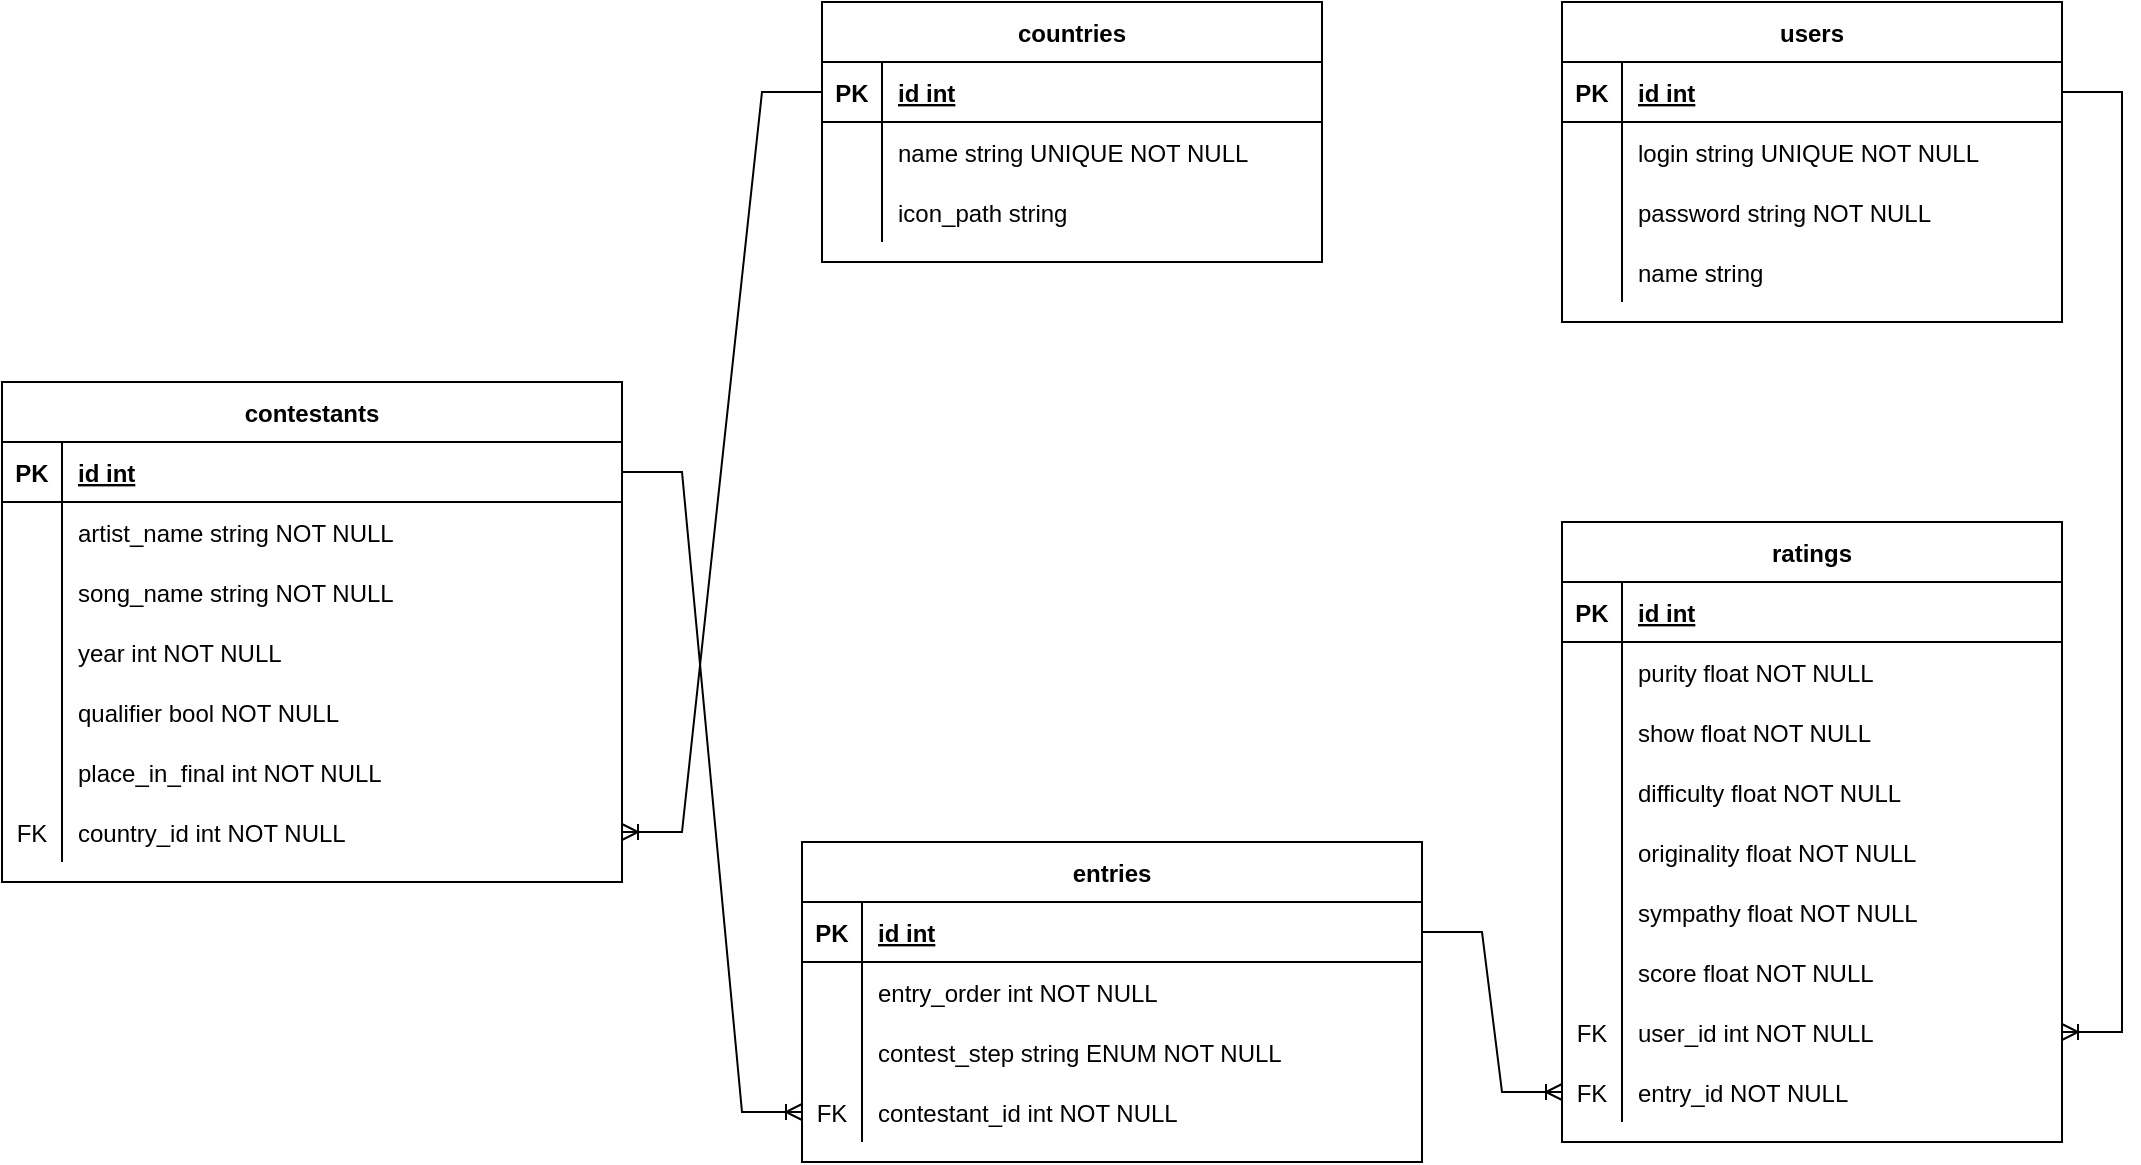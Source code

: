 <mxfile version="21.1.2" type="device">
  <diagram id="R2lEEEUBdFMjLlhIrx00" name="Page-1">
    <mxGraphModel dx="1886" dy="606" grid="1" gridSize="10" guides="1" tooltips="1" connect="1" arrows="1" fold="1" page="1" pageScale="1" pageWidth="850" pageHeight="1100" math="0" shadow="0" extFonts="Permanent Marker^https://fonts.googleapis.com/css?family=Permanent+Marker">
      <root>
        <mxCell id="0" />
        <mxCell id="1" parent="0" />
        <mxCell id="C-vyLk0tnHw3VtMMgP7b-2" value="users" style="shape=table;startSize=30;container=1;collapsible=1;childLayout=tableLayout;fixedRows=1;rowLines=0;fontStyle=1;align=center;resizeLast=1;" parent="1" vertex="1">
          <mxGeometry x="500" y="130" width="250" height="160" as="geometry" />
        </mxCell>
        <mxCell id="C-vyLk0tnHw3VtMMgP7b-3" value="" style="shape=partialRectangle;collapsible=0;dropTarget=0;pointerEvents=0;fillColor=none;points=[[0,0.5],[1,0.5]];portConstraint=eastwest;top=0;left=0;right=0;bottom=1;" parent="C-vyLk0tnHw3VtMMgP7b-2" vertex="1">
          <mxGeometry y="30" width="250" height="30" as="geometry" />
        </mxCell>
        <mxCell id="C-vyLk0tnHw3VtMMgP7b-4" value="PK" style="shape=partialRectangle;overflow=hidden;connectable=0;fillColor=none;top=0;left=0;bottom=0;right=0;fontStyle=1;" parent="C-vyLk0tnHw3VtMMgP7b-3" vertex="1">
          <mxGeometry width="30" height="30" as="geometry">
            <mxRectangle width="30" height="30" as="alternateBounds" />
          </mxGeometry>
        </mxCell>
        <mxCell id="C-vyLk0tnHw3VtMMgP7b-5" value="id int" style="shape=partialRectangle;overflow=hidden;connectable=0;fillColor=none;top=0;left=0;bottom=0;right=0;align=left;spacingLeft=6;fontStyle=5;" parent="C-vyLk0tnHw3VtMMgP7b-3" vertex="1">
          <mxGeometry x="30" width="220" height="30" as="geometry">
            <mxRectangle width="220" height="30" as="alternateBounds" />
          </mxGeometry>
        </mxCell>
        <mxCell id="C-vyLk0tnHw3VtMMgP7b-6" value="" style="shape=partialRectangle;collapsible=0;dropTarget=0;pointerEvents=0;fillColor=none;points=[[0,0.5],[1,0.5]];portConstraint=eastwest;top=0;left=0;right=0;bottom=0;" parent="C-vyLk0tnHw3VtMMgP7b-2" vertex="1">
          <mxGeometry y="60" width="250" height="30" as="geometry" />
        </mxCell>
        <mxCell id="C-vyLk0tnHw3VtMMgP7b-7" value="" style="shape=partialRectangle;overflow=hidden;connectable=0;fillColor=none;top=0;left=0;bottom=0;right=0;" parent="C-vyLk0tnHw3VtMMgP7b-6" vertex="1">
          <mxGeometry width="30" height="30" as="geometry">
            <mxRectangle width="30" height="30" as="alternateBounds" />
          </mxGeometry>
        </mxCell>
        <mxCell id="C-vyLk0tnHw3VtMMgP7b-8" value="login string UNIQUE NOT NULL" style="shape=partialRectangle;overflow=hidden;connectable=0;fillColor=none;top=0;left=0;bottom=0;right=0;align=left;spacingLeft=6;" parent="C-vyLk0tnHw3VtMMgP7b-6" vertex="1">
          <mxGeometry x="30" width="220" height="30" as="geometry">
            <mxRectangle width="220" height="30" as="alternateBounds" />
          </mxGeometry>
        </mxCell>
        <mxCell id="C-vyLk0tnHw3VtMMgP7b-9" value="" style="shape=partialRectangle;collapsible=0;dropTarget=0;pointerEvents=0;fillColor=none;points=[[0,0.5],[1,0.5]];portConstraint=eastwest;top=0;left=0;right=0;bottom=0;" parent="C-vyLk0tnHw3VtMMgP7b-2" vertex="1">
          <mxGeometry y="90" width="250" height="30" as="geometry" />
        </mxCell>
        <mxCell id="C-vyLk0tnHw3VtMMgP7b-10" value="" style="shape=partialRectangle;overflow=hidden;connectable=0;fillColor=none;top=0;left=0;bottom=0;right=0;" parent="C-vyLk0tnHw3VtMMgP7b-9" vertex="1">
          <mxGeometry width="30" height="30" as="geometry">
            <mxRectangle width="30" height="30" as="alternateBounds" />
          </mxGeometry>
        </mxCell>
        <mxCell id="C-vyLk0tnHw3VtMMgP7b-11" value="password string NOT NULL" style="shape=partialRectangle;overflow=hidden;connectable=0;fillColor=none;top=0;left=0;bottom=0;right=0;align=left;spacingLeft=6;" parent="C-vyLk0tnHw3VtMMgP7b-9" vertex="1">
          <mxGeometry x="30" width="220" height="30" as="geometry">
            <mxRectangle width="220" height="30" as="alternateBounds" />
          </mxGeometry>
        </mxCell>
        <mxCell id="jUQOxefCQRXAVrhDbjOK-1" value="" style="shape=partialRectangle;collapsible=0;dropTarget=0;pointerEvents=0;fillColor=none;points=[[0,0.5],[1,0.5]];portConstraint=eastwest;top=0;left=0;right=0;bottom=0;" parent="C-vyLk0tnHw3VtMMgP7b-2" vertex="1">
          <mxGeometry y="120" width="250" height="30" as="geometry" />
        </mxCell>
        <mxCell id="jUQOxefCQRXAVrhDbjOK-2" value="" style="shape=partialRectangle;overflow=hidden;connectable=0;fillColor=none;top=0;left=0;bottom=0;right=0;" parent="jUQOxefCQRXAVrhDbjOK-1" vertex="1">
          <mxGeometry width="30" height="30" as="geometry">
            <mxRectangle width="30" height="30" as="alternateBounds" />
          </mxGeometry>
        </mxCell>
        <mxCell id="jUQOxefCQRXAVrhDbjOK-3" value="name string" style="shape=partialRectangle;overflow=hidden;connectable=0;fillColor=none;top=0;left=0;bottom=0;right=0;align=left;spacingLeft=6;" parent="jUQOxefCQRXAVrhDbjOK-1" vertex="1">
          <mxGeometry x="30" width="220" height="30" as="geometry">
            <mxRectangle width="220" height="30" as="alternateBounds" />
          </mxGeometry>
        </mxCell>
        <mxCell id="jUQOxefCQRXAVrhDbjOK-4" value="countries" style="shape=table;startSize=30;container=1;collapsible=1;childLayout=tableLayout;fixedRows=1;rowLines=0;fontStyle=1;align=center;resizeLast=1;" parent="1" vertex="1">
          <mxGeometry x="130" y="130" width="250" height="130" as="geometry" />
        </mxCell>
        <mxCell id="jUQOxefCQRXAVrhDbjOK-5" value="" style="shape=partialRectangle;collapsible=0;dropTarget=0;pointerEvents=0;fillColor=none;points=[[0,0.5],[1,0.5]];portConstraint=eastwest;top=0;left=0;right=0;bottom=1;" parent="jUQOxefCQRXAVrhDbjOK-4" vertex="1">
          <mxGeometry y="30" width="250" height="30" as="geometry" />
        </mxCell>
        <mxCell id="jUQOxefCQRXAVrhDbjOK-6" value="PK" style="shape=partialRectangle;overflow=hidden;connectable=0;fillColor=none;top=0;left=0;bottom=0;right=0;fontStyle=1;" parent="jUQOxefCQRXAVrhDbjOK-5" vertex="1">
          <mxGeometry width="30" height="30" as="geometry">
            <mxRectangle width="30" height="30" as="alternateBounds" />
          </mxGeometry>
        </mxCell>
        <mxCell id="jUQOxefCQRXAVrhDbjOK-7" value="id int" style="shape=partialRectangle;overflow=hidden;connectable=0;fillColor=none;top=0;left=0;bottom=0;right=0;align=left;spacingLeft=6;fontStyle=5;" parent="jUQOxefCQRXAVrhDbjOK-5" vertex="1">
          <mxGeometry x="30" width="220" height="30" as="geometry">
            <mxRectangle width="220" height="30" as="alternateBounds" />
          </mxGeometry>
        </mxCell>
        <mxCell id="jUQOxefCQRXAVrhDbjOK-8" value="" style="shape=partialRectangle;collapsible=0;dropTarget=0;pointerEvents=0;fillColor=none;points=[[0,0.5],[1,0.5]];portConstraint=eastwest;top=0;left=0;right=0;bottom=0;" parent="jUQOxefCQRXAVrhDbjOK-4" vertex="1">
          <mxGeometry y="60" width="250" height="30" as="geometry" />
        </mxCell>
        <mxCell id="jUQOxefCQRXAVrhDbjOK-9" value="" style="shape=partialRectangle;overflow=hidden;connectable=0;fillColor=none;top=0;left=0;bottom=0;right=0;" parent="jUQOxefCQRXAVrhDbjOK-8" vertex="1">
          <mxGeometry width="30" height="30" as="geometry">
            <mxRectangle width="30" height="30" as="alternateBounds" />
          </mxGeometry>
        </mxCell>
        <mxCell id="jUQOxefCQRXAVrhDbjOK-10" value="name string UNIQUE NOT NULL" style="shape=partialRectangle;overflow=hidden;connectable=0;fillColor=none;top=0;left=0;bottom=0;right=0;align=left;spacingLeft=6;" parent="jUQOxefCQRXAVrhDbjOK-8" vertex="1">
          <mxGeometry x="30" width="220" height="30" as="geometry">
            <mxRectangle width="220" height="30" as="alternateBounds" />
          </mxGeometry>
        </mxCell>
        <mxCell id="jUQOxefCQRXAVrhDbjOK-14" value="" style="shape=partialRectangle;collapsible=0;dropTarget=0;pointerEvents=0;fillColor=none;points=[[0,0.5],[1,0.5]];portConstraint=eastwest;top=0;left=0;right=0;bottom=0;" parent="jUQOxefCQRXAVrhDbjOK-4" vertex="1">
          <mxGeometry y="90" width="250" height="30" as="geometry" />
        </mxCell>
        <mxCell id="jUQOxefCQRXAVrhDbjOK-15" value="" style="shape=partialRectangle;overflow=hidden;connectable=0;fillColor=none;top=0;left=0;bottom=0;right=0;" parent="jUQOxefCQRXAVrhDbjOK-14" vertex="1">
          <mxGeometry width="30" height="30" as="geometry">
            <mxRectangle width="30" height="30" as="alternateBounds" />
          </mxGeometry>
        </mxCell>
        <mxCell id="jUQOxefCQRXAVrhDbjOK-16" value="icon_path string" style="shape=partialRectangle;overflow=hidden;connectable=0;fillColor=none;top=0;left=0;bottom=0;right=0;align=left;spacingLeft=6;" parent="jUQOxefCQRXAVrhDbjOK-14" vertex="1">
          <mxGeometry x="30" width="220" height="30" as="geometry">
            <mxRectangle width="220" height="30" as="alternateBounds" />
          </mxGeometry>
        </mxCell>
        <mxCell id="jUQOxefCQRXAVrhDbjOK-17" value="entries" style="shape=table;startSize=30;container=1;collapsible=1;childLayout=tableLayout;fixedRows=1;rowLines=0;fontStyle=1;align=center;resizeLast=1;" parent="1" vertex="1">
          <mxGeometry x="120" y="550" width="310" height="160" as="geometry" />
        </mxCell>
        <mxCell id="jUQOxefCQRXAVrhDbjOK-18" value="" style="shape=partialRectangle;collapsible=0;dropTarget=0;pointerEvents=0;fillColor=none;points=[[0,0.5],[1,0.5]];portConstraint=eastwest;top=0;left=0;right=0;bottom=1;" parent="jUQOxefCQRXAVrhDbjOK-17" vertex="1">
          <mxGeometry y="30" width="310" height="30" as="geometry" />
        </mxCell>
        <mxCell id="jUQOxefCQRXAVrhDbjOK-19" value="PK" style="shape=partialRectangle;overflow=hidden;connectable=0;fillColor=none;top=0;left=0;bottom=0;right=0;fontStyle=1;" parent="jUQOxefCQRXAVrhDbjOK-18" vertex="1">
          <mxGeometry width="30" height="30" as="geometry">
            <mxRectangle width="30" height="30" as="alternateBounds" />
          </mxGeometry>
        </mxCell>
        <mxCell id="jUQOxefCQRXAVrhDbjOK-20" value="id int" style="shape=partialRectangle;overflow=hidden;connectable=0;fillColor=none;top=0;left=0;bottom=0;right=0;align=left;spacingLeft=6;fontStyle=5;" parent="jUQOxefCQRXAVrhDbjOK-18" vertex="1">
          <mxGeometry x="30" width="280" height="30" as="geometry">
            <mxRectangle width="280" height="30" as="alternateBounds" />
          </mxGeometry>
        </mxCell>
        <mxCell id="jUQOxefCQRXAVrhDbjOK-21" value="" style="shape=partialRectangle;collapsible=0;dropTarget=0;pointerEvents=0;fillColor=none;points=[[0,0.5],[1,0.5]];portConstraint=eastwest;top=0;left=0;right=0;bottom=0;" parent="jUQOxefCQRXAVrhDbjOK-17" vertex="1">
          <mxGeometry y="60" width="310" height="30" as="geometry" />
        </mxCell>
        <mxCell id="jUQOxefCQRXAVrhDbjOK-22" value="" style="shape=partialRectangle;overflow=hidden;connectable=0;fillColor=none;top=0;left=0;bottom=0;right=0;" parent="jUQOxefCQRXAVrhDbjOK-21" vertex="1">
          <mxGeometry width="30" height="30" as="geometry">
            <mxRectangle width="30" height="30" as="alternateBounds" />
          </mxGeometry>
        </mxCell>
        <mxCell id="jUQOxefCQRXAVrhDbjOK-23" value="entry_order int NOT NULL" style="shape=partialRectangle;overflow=hidden;connectable=0;fillColor=none;top=0;left=0;bottom=0;right=0;align=left;spacingLeft=6;" parent="jUQOxefCQRXAVrhDbjOK-21" vertex="1">
          <mxGeometry x="30" width="280" height="30" as="geometry">
            <mxRectangle width="280" height="30" as="alternateBounds" />
          </mxGeometry>
        </mxCell>
        <mxCell id="jUQOxefCQRXAVrhDbjOK-40" value="" style="shape=partialRectangle;collapsible=0;dropTarget=0;pointerEvents=0;fillColor=none;points=[[0,0.5],[1,0.5]];portConstraint=eastwest;top=0;left=0;right=0;bottom=0;" parent="jUQOxefCQRXAVrhDbjOK-17" vertex="1">
          <mxGeometry y="90" width="310" height="30" as="geometry" />
        </mxCell>
        <mxCell id="jUQOxefCQRXAVrhDbjOK-41" value="" style="shape=partialRectangle;overflow=hidden;connectable=0;fillColor=none;top=0;left=0;bottom=0;right=0;" parent="jUQOxefCQRXAVrhDbjOK-40" vertex="1">
          <mxGeometry width="30" height="30" as="geometry">
            <mxRectangle width="30" height="30" as="alternateBounds" />
          </mxGeometry>
        </mxCell>
        <mxCell id="jUQOxefCQRXAVrhDbjOK-42" value="contest_step string ENUM NOT NULL" style="shape=partialRectangle;overflow=hidden;connectable=0;fillColor=none;top=0;left=0;bottom=0;right=0;align=left;spacingLeft=6;" parent="jUQOxefCQRXAVrhDbjOK-40" vertex="1">
          <mxGeometry x="30" width="280" height="30" as="geometry">
            <mxRectangle width="280" height="30" as="alternateBounds" />
          </mxGeometry>
        </mxCell>
        <mxCell id="jUQOxefCQRXAVrhDbjOK-49" value="" style="shape=partialRectangle;collapsible=0;dropTarget=0;pointerEvents=0;fillColor=none;points=[[0,0.5],[1,0.5]];portConstraint=eastwest;top=0;left=0;right=0;bottom=0;" parent="jUQOxefCQRXAVrhDbjOK-17" vertex="1">
          <mxGeometry y="120" width="310" height="30" as="geometry" />
        </mxCell>
        <mxCell id="jUQOxefCQRXAVrhDbjOK-50" value="FK" style="shape=partialRectangle;overflow=hidden;connectable=0;fillColor=none;top=0;left=0;bottom=0;right=0;" parent="jUQOxefCQRXAVrhDbjOK-49" vertex="1">
          <mxGeometry width="30" height="30" as="geometry">
            <mxRectangle width="30" height="30" as="alternateBounds" />
          </mxGeometry>
        </mxCell>
        <mxCell id="jUQOxefCQRXAVrhDbjOK-51" value="contestant_id int NOT NULL" style="shape=partialRectangle;overflow=hidden;connectable=0;fillColor=none;top=0;left=0;bottom=0;right=0;align=left;spacingLeft=6;" parent="jUQOxefCQRXAVrhDbjOK-49" vertex="1">
          <mxGeometry x="30" width="280" height="30" as="geometry">
            <mxRectangle width="280" height="30" as="alternateBounds" />
          </mxGeometry>
        </mxCell>
        <mxCell id="jUQOxefCQRXAVrhDbjOK-27" value="ratings" style="shape=table;startSize=30;container=1;collapsible=1;childLayout=tableLayout;fixedRows=1;rowLines=0;fontStyle=1;align=center;resizeLast=1;" parent="1" vertex="1">
          <mxGeometry x="500" y="390" width="250" height="310" as="geometry" />
        </mxCell>
        <mxCell id="jUQOxefCQRXAVrhDbjOK-28" value="" style="shape=partialRectangle;collapsible=0;dropTarget=0;pointerEvents=0;fillColor=none;points=[[0,0.5],[1,0.5]];portConstraint=eastwest;top=0;left=0;right=0;bottom=1;" parent="jUQOxefCQRXAVrhDbjOK-27" vertex="1">
          <mxGeometry y="30" width="250" height="30" as="geometry" />
        </mxCell>
        <mxCell id="jUQOxefCQRXAVrhDbjOK-29" value="PK" style="shape=partialRectangle;overflow=hidden;connectable=0;fillColor=none;top=0;left=0;bottom=0;right=0;fontStyle=1;" parent="jUQOxefCQRXAVrhDbjOK-28" vertex="1">
          <mxGeometry width="30" height="30" as="geometry">
            <mxRectangle width="30" height="30" as="alternateBounds" />
          </mxGeometry>
        </mxCell>
        <mxCell id="jUQOxefCQRXAVrhDbjOK-30" value="id int" style="shape=partialRectangle;overflow=hidden;connectable=0;fillColor=none;top=0;left=0;bottom=0;right=0;align=left;spacingLeft=6;fontStyle=5;" parent="jUQOxefCQRXAVrhDbjOK-28" vertex="1">
          <mxGeometry x="30" width="220" height="30" as="geometry">
            <mxRectangle width="220" height="30" as="alternateBounds" />
          </mxGeometry>
        </mxCell>
        <mxCell id="jUQOxefCQRXAVrhDbjOK-90" value="" style="shape=partialRectangle;collapsible=0;dropTarget=0;pointerEvents=0;fillColor=none;points=[[0,0.5],[1,0.5]];portConstraint=eastwest;top=0;left=0;right=0;bottom=0;" parent="jUQOxefCQRXAVrhDbjOK-27" vertex="1">
          <mxGeometry y="60" width="250" height="30" as="geometry" />
        </mxCell>
        <mxCell id="jUQOxefCQRXAVrhDbjOK-91" value="" style="shape=partialRectangle;overflow=hidden;connectable=0;fillColor=none;top=0;left=0;bottom=0;right=0;" parent="jUQOxefCQRXAVrhDbjOK-90" vertex="1">
          <mxGeometry width="30" height="30" as="geometry">
            <mxRectangle width="30" height="30" as="alternateBounds" />
          </mxGeometry>
        </mxCell>
        <mxCell id="jUQOxefCQRXAVrhDbjOK-92" value="purity float NOT NULL" style="shape=partialRectangle;overflow=hidden;connectable=0;fillColor=none;top=0;left=0;bottom=0;right=0;align=left;spacingLeft=6;" parent="jUQOxefCQRXAVrhDbjOK-90" vertex="1">
          <mxGeometry x="30" width="220" height="30" as="geometry">
            <mxRectangle width="220" height="30" as="alternateBounds" />
          </mxGeometry>
        </mxCell>
        <mxCell id="jUQOxefCQRXAVrhDbjOK-93" value="" style="shape=partialRectangle;collapsible=0;dropTarget=0;pointerEvents=0;fillColor=none;points=[[0,0.5],[1,0.5]];portConstraint=eastwest;top=0;left=0;right=0;bottom=0;" parent="jUQOxefCQRXAVrhDbjOK-27" vertex="1">
          <mxGeometry y="90" width="250" height="30" as="geometry" />
        </mxCell>
        <mxCell id="jUQOxefCQRXAVrhDbjOK-94" value="" style="shape=partialRectangle;overflow=hidden;connectable=0;fillColor=none;top=0;left=0;bottom=0;right=0;" parent="jUQOxefCQRXAVrhDbjOK-93" vertex="1">
          <mxGeometry width="30" height="30" as="geometry">
            <mxRectangle width="30" height="30" as="alternateBounds" />
          </mxGeometry>
        </mxCell>
        <mxCell id="jUQOxefCQRXAVrhDbjOK-95" value="show float NOT NULL" style="shape=partialRectangle;overflow=hidden;connectable=0;fillColor=none;top=0;left=0;bottom=0;right=0;align=left;spacingLeft=6;" parent="jUQOxefCQRXAVrhDbjOK-93" vertex="1">
          <mxGeometry x="30" width="220" height="30" as="geometry">
            <mxRectangle width="220" height="30" as="alternateBounds" />
          </mxGeometry>
        </mxCell>
        <mxCell id="jUQOxefCQRXAVrhDbjOK-99" value="" style="shape=partialRectangle;collapsible=0;dropTarget=0;pointerEvents=0;fillColor=none;points=[[0,0.5],[1,0.5]];portConstraint=eastwest;top=0;left=0;right=0;bottom=0;" parent="jUQOxefCQRXAVrhDbjOK-27" vertex="1">
          <mxGeometry y="120" width="250" height="30" as="geometry" />
        </mxCell>
        <mxCell id="jUQOxefCQRXAVrhDbjOK-100" value="" style="shape=partialRectangle;overflow=hidden;connectable=0;fillColor=none;top=0;left=0;bottom=0;right=0;" parent="jUQOxefCQRXAVrhDbjOK-99" vertex="1">
          <mxGeometry width="30" height="30" as="geometry">
            <mxRectangle width="30" height="30" as="alternateBounds" />
          </mxGeometry>
        </mxCell>
        <mxCell id="jUQOxefCQRXAVrhDbjOK-101" value="difficulty float NOT NULL" style="shape=partialRectangle;overflow=hidden;connectable=0;fillColor=none;top=0;left=0;bottom=0;right=0;align=left;spacingLeft=6;" parent="jUQOxefCQRXAVrhDbjOK-99" vertex="1">
          <mxGeometry x="30" width="220" height="30" as="geometry">
            <mxRectangle width="220" height="30" as="alternateBounds" />
          </mxGeometry>
        </mxCell>
        <mxCell id="jUQOxefCQRXAVrhDbjOK-102" value="" style="shape=partialRectangle;collapsible=0;dropTarget=0;pointerEvents=0;fillColor=none;points=[[0,0.5],[1,0.5]];portConstraint=eastwest;top=0;left=0;right=0;bottom=0;" parent="jUQOxefCQRXAVrhDbjOK-27" vertex="1">
          <mxGeometry y="150" width="250" height="30" as="geometry" />
        </mxCell>
        <mxCell id="jUQOxefCQRXAVrhDbjOK-103" value="" style="shape=partialRectangle;overflow=hidden;connectable=0;fillColor=none;top=0;left=0;bottom=0;right=0;" parent="jUQOxefCQRXAVrhDbjOK-102" vertex="1">
          <mxGeometry width="30" height="30" as="geometry">
            <mxRectangle width="30" height="30" as="alternateBounds" />
          </mxGeometry>
        </mxCell>
        <mxCell id="jUQOxefCQRXAVrhDbjOK-104" value="originality float NOT NULL" style="shape=partialRectangle;overflow=hidden;connectable=0;fillColor=none;top=0;left=0;bottom=0;right=0;align=left;spacingLeft=6;" parent="jUQOxefCQRXAVrhDbjOK-102" vertex="1">
          <mxGeometry x="30" width="220" height="30" as="geometry">
            <mxRectangle width="220" height="30" as="alternateBounds" />
          </mxGeometry>
        </mxCell>
        <mxCell id="jUQOxefCQRXAVrhDbjOK-96" value="" style="shape=partialRectangle;collapsible=0;dropTarget=0;pointerEvents=0;fillColor=none;points=[[0,0.5],[1,0.5]];portConstraint=eastwest;top=0;left=0;right=0;bottom=0;" parent="jUQOxefCQRXAVrhDbjOK-27" vertex="1">
          <mxGeometry y="180" width="250" height="30" as="geometry" />
        </mxCell>
        <mxCell id="jUQOxefCQRXAVrhDbjOK-97" value="" style="shape=partialRectangle;overflow=hidden;connectable=0;fillColor=none;top=0;left=0;bottom=0;right=0;" parent="jUQOxefCQRXAVrhDbjOK-96" vertex="1">
          <mxGeometry width="30" height="30" as="geometry">
            <mxRectangle width="30" height="30" as="alternateBounds" />
          </mxGeometry>
        </mxCell>
        <mxCell id="jUQOxefCQRXAVrhDbjOK-98" value="sympathy float NOT NULL" style="shape=partialRectangle;overflow=hidden;connectable=0;fillColor=none;top=0;left=0;bottom=0;right=0;align=left;spacingLeft=6;" parent="jUQOxefCQRXAVrhDbjOK-96" vertex="1">
          <mxGeometry x="30" width="220" height="30" as="geometry">
            <mxRectangle width="220" height="30" as="alternateBounds" />
          </mxGeometry>
        </mxCell>
        <mxCell id="jUQOxefCQRXAVrhDbjOK-105" value="" style="shape=partialRectangle;collapsible=0;dropTarget=0;pointerEvents=0;fillColor=none;points=[[0,0.5],[1,0.5]];portConstraint=eastwest;top=0;left=0;right=0;bottom=0;" parent="jUQOxefCQRXAVrhDbjOK-27" vertex="1">
          <mxGeometry y="210" width="250" height="30" as="geometry" />
        </mxCell>
        <mxCell id="jUQOxefCQRXAVrhDbjOK-106" value="" style="shape=partialRectangle;overflow=hidden;connectable=0;fillColor=none;top=0;left=0;bottom=0;right=0;" parent="jUQOxefCQRXAVrhDbjOK-105" vertex="1">
          <mxGeometry width="30" height="30" as="geometry">
            <mxRectangle width="30" height="30" as="alternateBounds" />
          </mxGeometry>
        </mxCell>
        <mxCell id="jUQOxefCQRXAVrhDbjOK-107" value="score float NOT NULL" style="shape=partialRectangle;overflow=hidden;connectable=0;fillColor=none;top=0;left=0;bottom=0;right=0;align=left;spacingLeft=6;" parent="jUQOxefCQRXAVrhDbjOK-105" vertex="1">
          <mxGeometry x="30" width="220" height="30" as="geometry">
            <mxRectangle width="220" height="30" as="alternateBounds" />
          </mxGeometry>
        </mxCell>
        <mxCell id="jUQOxefCQRXAVrhDbjOK-31" value="" style="shape=partialRectangle;collapsible=0;dropTarget=0;pointerEvents=0;fillColor=none;points=[[0,0.5],[1,0.5]];portConstraint=eastwest;top=0;left=0;right=0;bottom=0;" parent="jUQOxefCQRXAVrhDbjOK-27" vertex="1">
          <mxGeometry y="240" width="250" height="30" as="geometry" />
        </mxCell>
        <mxCell id="jUQOxefCQRXAVrhDbjOK-32" value="FK" style="shape=partialRectangle;overflow=hidden;connectable=0;fillColor=none;top=0;left=0;bottom=0;right=0;" parent="jUQOxefCQRXAVrhDbjOK-31" vertex="1">
          <mxGeometry width="30" height="30" as="geometry">
            <mxRectangle width="30" height="30" as="alternateBounds" />
          </mxGeometry>
        </mxCell>
        <mxCell id="jUQOxefCQRXAVrhDbjOK-33" value="user_id int NOT NULL" style="shape=partialRectangle;overflow=hidden;connectable=0;fillColor=none;top=0;left=0;bottom=0;right=0;align=left;spacingLeft=6;" parent="jUQOxefCQRXAVrhDbjOK-31" vertex="1">
          <mxGeometry x="30" width="220" height="30" as="geometry">
            <mxRectangle width="220" height="30" as="alternateBounds" />
          </mxGeometry>
        </mxCell>
        <mxCell id="jUQOxefCQRXAVrhDbjOK-34" value="" style="shape=partialRectangle;collapsible=0;dropTarget=0;pointerEvents=0;fillColor=none;points=[[0,0.5],[1,0.5]];portConstraint=eastwest;top=0;left=0;right=0;bottom=0;" parent="jUQOxefCQRXAVrhDbjOK-27" vertex="1">
          <mxGeometry y="270" width="250" height="30" as="geometry" />
        </mxCell>
        <mxCell id="jUQOxefCQRXAVrhDbjOK-35" value="FK" style="shape=partialRectangle;overflow=hidden;connectable=0;fillColor=none;top=0;left=0;bottom=0;right=0;" parent="jUQOxefCQRXAVrhDbjOK-34" vertex="1">
          <mxGeometry width="30" height="30" as="geometry">
            <mxRectangle width="30" height="30" as="alternateBounds" />
          </mxGeometry>
        </mxCell>
        <mxCell id="jUQOxefCQRXAVrhDbjOK-36" value="entry_id NOT NULL" style="shape=partialRectangle;overflow=hidden;connectable=0;fillColor=none;top=0;left=0;bottom=0;right=0;align=left;spacingLeft=6;" parent="jUQOxefCQRXAVrhDbjOK-34" vertex="1">
          <mxGeometry x="30" width="220" height="30" as="geometry">
            <mxRectangle width="220" height="30" as="alternateBounds" />
          </mxGeometry>
        </mxCell>
        <mxCell id="jUQOxefCQRXAVrhDbjOK-55" value="contestants" style="shape=table;startSize=30;container=1;collapsible=1;childLayout=tableLayout;fixedRows=1;rowLines=0;fontStyle=1;align=center;resizeLast=1;" parent="1" vertex="1">
          <mxGeometry x="-280" y="320" width="310" height="250" as="geometry" />
        </mxCell>
        <mxCell id="jUQOxefCQRXAVrhDbjOK-56" value="" style="shape=partialRectangle;collapsible=0;dropTarget=0;pointerEvents=0;fillColor=none;points=[[0,0.5],[1,0.5]];portConstraint=eastwest;top=0;left=0;right=0;bottom=1;" parent="jUQOxefCQRXAVrhDbjOK-55" vertex="1">
          <mxGeometry y="30" width="310" height="30" as="geometry" />
        </mxCell>
        <mxCell id="jUQOxefCQRXAVrhDbjOK-57" value="PK" style="shape=partialRectangle;overflow=hidden;connectable=0;fillColor=none;top=0;left=0;bottom=0;right=0;fontStyle=1;" parent="jUQOxefCQRXAVrhDbjOK-56" vertex="1">
          <mxGeometry width="30" height="30" as="geometry">
            <mxRectangle width="30" height="30" as="alternateBounds" />
          </mxGeometry>
        </mxCell>
        <mxCell id="jUQOxefCQRXAVrhDbjOK-58" value="id int" style="shape=partialRectangle;overflow=hidden;connectable=0;fillColor=none;top=0;left=0;bottom=0;right=0;align=left;spacingLeft=6;fontStyle=5;" parent="jUQOxefCQRXAVrhDbjOK-56" vertex="1">
          <mxGeometry x="30" width="280" height="30" as="geometry">
            <mxRectangle width="280" height="30" as="alternateBounds" />
          </mxGeometry>
        </mxCell>
        <mxCell id="jUQOxefCQRXAVrhDbjOK-62" value="" style="shape=partialRectangle;collapsible=0;dropTarget=0;pointerEvents=0;fillColor=none;points=[[0,0.5],[1,0.5]];portConstraint=eastwest;top=0;left=0;right=0;bottom=0;" parent="jUQOxefCQRXAVrhDbjOK-55" vertex="1">
          <mxGeometry y="60" width="310" height="30" as="geometry" />
        </mxCell>
        <mxCell id="jUQOxefCQRXAVrhDbjOK-63" value="" style="shape=partialRectangle;overflow=hidden;connectable=0;fillColor=none;top=0;left=0;bottom=0;right=0;" parent="jUQOxefCQRXAVrhDbjOK-62" vertex="1">
          <mxGeometry width="30" height="30" as="geometry">
            <mxRectangle width="30" height="30" as="alternateBounds" />
          </mxGeometry>
        </mxCell>
        <mxCell id="jUQOxefCQRXAVrhDbjOK-64" value="artist_name string NOT NULL" style="shape=partialRectangle;overflow=hidden;connectable=0;fillColor=none;top=0;left=0;bottom=0;right=0;align=left;spacingLeft=6;" parent="jUQOxefCQRXAVrhDbjOK-62" vertex="1">
          <mxGeometry x="30" width="280" height="30" as="geometry">
            <mxRectangle width="280" height="30" as="alternateBounds" />
          </mxGeometry>
        </mxCell>
        <mxCell id="jUQOxefCQRXAVrhDbjOK-65" value="" style="shape=partialRectangle;collapsible=0;dropTarget=0;pointerEvents=0;fillColor=none;points=[[0,0.5],[1,0.5]];portConstraint=eastwest;top=0;left=0;right=0;bottom=0;" parent="jUQOxefCQRXAVrhDbjOK-55" vertex="1">
          <mxGeometry y="90" width="310" height="30" as="geometry" />
        </mxCell>
        <mxCell id="jUQOxefCQRXAVrhDbjOK-66" value="" style="shape=partialRectangle;overflow=hidden;connectable=0;fillColor=none;top=0;left=0;bottom=0;right=0;" parent="jUQOxefCQRXAVrhDbjOK-65" vertex="1">
          <mxGeometry width="30" height="30" as="geometry">
            <mxRectangle width="30" height="30" as="alternateBounds" />
          </mxGeometry>
        </mxCell>
        <mxCell id="jUQOxefCQRXAVrhDbjOK-67" value="song_name string NOT NULL" style="shape=partialRectangle;overflow=hidden;connectable=0;fillColor=none;top=0;left=0;bottom=0;right=0;align=left;spacingLeft=6;" parent="jUQOxefCQRXAVrhDbjOK-65" vertex="1">
          <mxGeometry x="30" width="280" height="30" as="geometry">
            <mxRectangle width="280" height="30" as="alternateBounds" />
          </mxGeometry>
        </mxCell>
        <mxCell id="jUQOxefCQRXAVrhDbjOK-71" value="" style="shape=partialRectangle;collapsible=0;dropTarget=0;pointerEvents=0;fillColor=none;points=[[0,0.5],[1,0.5]];portConstraint=eastwest;top=0;left=0;right=0;bottom=0;" parent="jUQOxefCQRXAVrhDbjOK-55" vertex="1">
          <mxGeometry y="120" width="310" height="30" as="geometry" />
        </mxCell>
        <mxCell id="jUQOxefCQRXAVrhDbjOK-72" value="" style="shape=partialRectangle;overflow=hidden;connectable=0;fillColor=none;top=0;left=0;bottom=0;right=0;" parent="jUQOxefCQRXAVrhDbjOK-71" vertex="1">
          <mxGeometry width="30" height="30" as="geometry">
            <mxRectangle width="30" height="30" as="alternateBounds" />
          </mxGeometry>
        </mxCell>
        <mxCell id="jUQOxefCQRXAVrhDbjOK-73" value="year int NOT NULL" style="shape=partialRectangle;overflow=hidden;connectable=0;fillColor=none;top=0;left=0;bottom=0;right=0;align=left;spacingLeft=6;" parent="jUQOxefCQRXAVrhDbjOK-71" vertex="1">
          <mxGeometry x="30" width="280" height="30" as="geometry">
            <mxRectangle width="280" height="30" as="alternateBounds" />
          </mxGeometry>
        </mxCell>
        <mxCell id="jUQOxefCQRXAVrhDbjOK-74" value="" style="shape=partialRectangle;collapsible=0;dropTarget=0;pointerEvents=0;fillColor=none;points=[[0,0.5],[1,0.5]];portConstraint=eastwest;top=0;left=0;right=0;bottom=0;" parent="jUQOxefCQRXAVrhDbjOK-55" vertex="1">
          <mxGeometry y="150" width="310" height="30" as="geometry" />
        </mxCell>
        <mxCell id="jUQOxefCQRXAVrhDbjOK-75" value="" style="shape=partialRectangle;overflow=hidden;connectable=0;fillColor=none;top=0;left=0;bottom=0;right=0;" parent="jUQOxefCQRXAVrhDbjOK-74" vertex="1">
          <mxGeometry width="30" height="30" as="geometry">
            <mxRectangle width="30" height="30" as="alternateBounds" />
          </mxGeometry>
        </mxCell>
        <mxCell id="jUQOxefCQRXAVrhDbjOK-76" value="qualifier bool NOT NULL" style="shape=partialRectangle;overflow=hidden;connectable=0;fillColor=none;top=0;left=0;bottom=0;right=0;align=left;spacingLeft=6;" parent="jUQOxefCQRXAVrhDbjOK-74" vertex="1">
          <mxGeometry x="30" width="280" height="30" as="geometry">
            <mxRectangle width="280" height="30" as="alternateBounds" />
          </mxGeometry>
        </mxCell>
        <mxCell id="jUQOxefCQRXAVrhDbjOK-77" value="" style="shape=partialRectangle;collapsible=0;dropTarget=0;pointerEvents=0;fillColor=none;points=[[0,0.5],[1,0.5]];portConstraint=eastwest;top=0;left=0;right=0;bottom=0;" parent="jUQOxefCQRXAVrhDbjOK-55" vertex="1">
          <mxGeometry y="180" width="310" height="30" as="geometry" />
        </mxCell>
        <mxCell id="jUQOxefCQRXAVrhDbjOK-78" value="" style="shape=partialRectangle;overflow=hidden;connectable=0;fillColor=none;top=0;left=0;bottom=0;right=0;" parent="jUQOxefCQRXAVrhDbjOK-77" vertex="1">
          <mxGeometry width="30" height="30" as="geometry">
            <mxRectangle width="30" height="30" as="alternateBounds" />
          </mxGeometry>
        </mxCell>
        <mxCell id="jUQOxefCQRXAVrhDbjOK-79" value="place_in_final int NOT NULL" style="shape=partialRectangle;overflow=hidden;connectable=0;fillColor=none;top=0;left=0;bottom=0;right=0;align=left;spacingLeft=6;" parent="jUQOxefCQRXAVrhDbjOK-77" vertex="1">
          <mxGeometry x="30" width="280" height="30" as="geometry">
            <mxRectangle width="280" height="30" as="alternateBounds" />
          </mxGeometry>
        </mxCell>
        <mxCell id="jUQOxefCQRXAVrhDbjOK-80" value="" style="shape=partialRectangle;collapsible=0;dropTarget=0;pointerEvents=0;fillColor=none;points=[[0,0.5],[1,0.5]];portConstraint=eastwest;top=0;left=0;right=0;bottom=0;" parent="jUQOxefCQRXAVrhDbjOK-55" vertex="1">
          <mxGeometry y="210" width="310" height="30" as="geometry" />
        </mxCell>
        <mxCell id="jUQOxefCQRXAVrhDbjOK-81" value="FK" style="shape=partialRectangle;overflow=hidden;connectable=0;fillColor=none;top=0;left=0;bottom=0;right=0;" parent="jUQOxefCQRXAVrhDbjOK-80" vertex="1">
          <mxGeometry width="30" height="30" as="geometry">
            <mxRectangle width="30" height="30" as="alternateBounds" />
          </mxGeometry>
        </mxCell>
        <mxCell id="jUQOxefCQRXAVrhDbjOK-82" value="country_id int NOT NULL" style="shape=partialRectangle;overflow=hidden;connectable=0;fillColor=none;top=0;left=0;bottom=0;right=0;align=left;spacingLeft=6;" parent="jUQOxefCQRXAVrhDbjOK-80" vertex="1">
          <mxGeometry x="30" width="280" height="30" as="geometry">
            <mxRectangle width="280" height="30" as="alternateBounds" />
          </mxGeometry>
        </mxCell>
        <mxCell id="jUQOxefCQRXAVrhDbjOK-83" value="" style="edgeStyle=entityRelationEdgeStyle;fontSize=12;html=1;endArrow=ERoneToMany;rounded=0;exitX=1;exitY=0.5;exitDx=0;exitDy=0;" parent="1" source="C-vyLk0tnHw3VtMMgP7b-3" target="jUQOxefCQRXAVrhDbjOK-31" edge="1">
          <mxGeometry width="100" height="100" relative="1" as="geometry">
            <mxPoint x="440" y="410" as="sourcePoint" />
            <mxPoint x="540" y="310" as="targetPoint" />
          </mxGeometry>
        </mxCell>
        <mxCell id="jUQOxefCQRXAVrhDbjOK-86" value="" style="edgeStyle=entityRelationEdgeStyle;fontSize=12;html=1;endArrow=ERoneToMany;rounded=0;entryX=1;entryY=0.5;entryDx=0;entryDy=0;exitX=0;exitY=0.5;exitDx=0;exitDy=0;" parent="1" source="jUQOxefCQRXAVrhDbjOK-5" target="jUQOxefCQRXAVrhDbjOK-80" edge="1">
          <mxGeometry width="100" height="100" relative="1" as="geometry">
            <mxPoint x="-30" y="300" as="sourcePoint" />
            <mxPoint x="70" y="200" as="targetPoint" />
          </mxGeometry>
        </mxCell>
        <mxCell id="jUQOxefCQRXAVrhDbjOK-87" value="" style="edgeStyle=entityRelationEdgeStyle;fontSize=12;html=1;endArrow=ERoneToMany;rounded=0;entryX=0;entryY=0.5;entryDx=0;entryDy=0;exitX=1;exitY=0.5;exitDx=0;exitDy=0;" parent="1" source="jUQOxefCQRXAVrhDbjOK-56" target="jUQOxefCQRXAVrhDbjOK-49" edge="1">
          <mxGeometry width="100" height="100" relative="1" as="geometry">
            <mxPoint x="110" y="750" as="sourcePoint" />
            <mxPoint x="210" y="650" as="targetPoint" />
          </mxGeometry>
        </mxCell>
        <mxCell id="jUQOxefCQRXAVrhDbjOK-89" value="" style="edgeStyle=entityRelationEdgeStyle;fontSize=12;html=1;endArrow=ERoneToMany;rounded=0;entryX=0;entryY=0.5;entryDx=0;entryDy=0;exitX=1;exitY=0.5;exitDx=0;exitDy=0;" parent="1" source="jUQOxefCQRXAVrhDbjOK-18" target="jUQOxefCQRXAVrhDbjOK-34" edge="1">
          <mxGeometry width="100" height="100" relative="1" as="geometry">
            <mxPoint x="590" y="690" as="sourcePoint" />
            <mxPoint x="690" y="590" as="targetPoint" />
          </mxGeometry>
        </mxCell>
      </root>
    </mxGraphModel>
  </diagram>
</mxfile>

